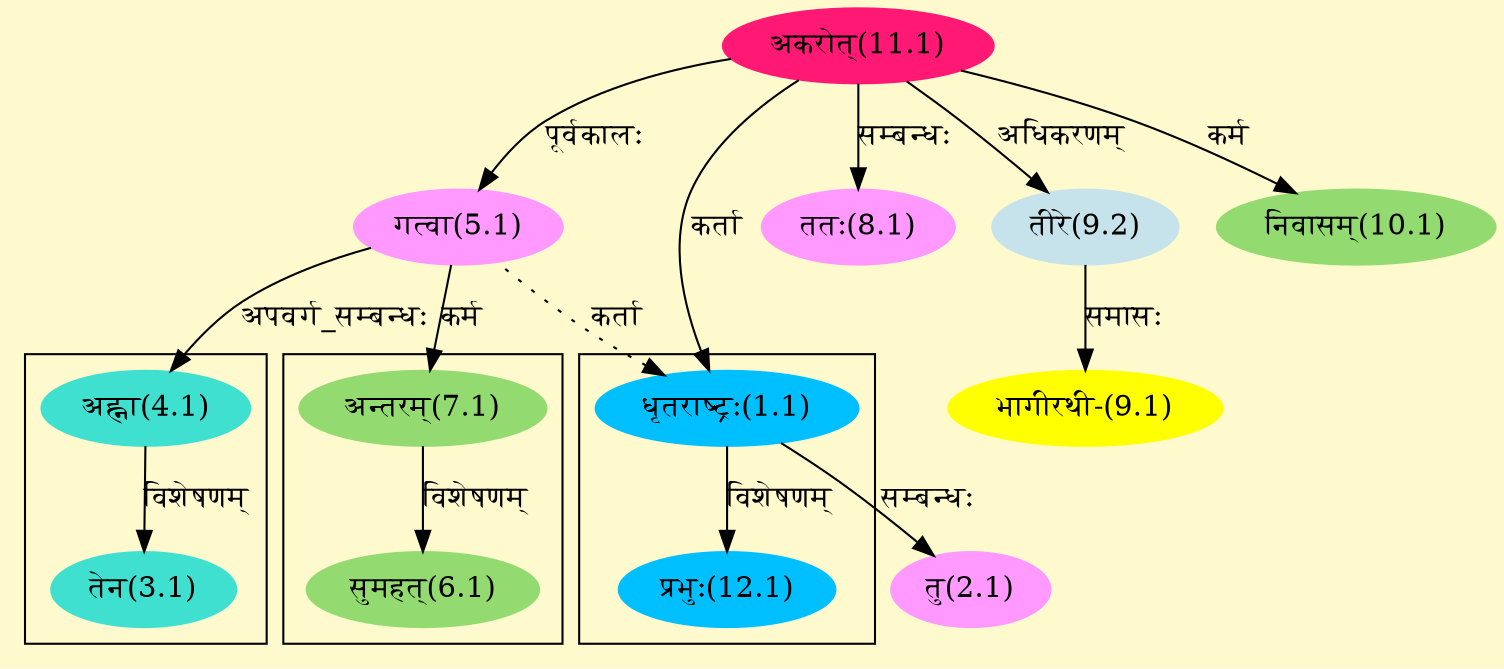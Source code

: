 digraph G{
rankdir=BT;
 compound=true;
 bgcolor="lemonchiffon1";

subgraph cluster_1{
Node3_1 [style=filled, color="#40E0D0" label = "तेन(3.1)"]
Node4_1 [style=filled, color="#40E0D0" label = "अह्ना(4.1)"]

}

subgraph cluster_2{
Node6_1 [style=filled, color="#93DB70" label = "सुमहत्(6.1)"]
Node7_1 [style=filled, color="#93DB70" label = "अन्तरम्(7.1)"]

}

subgraph cluster_3{
Node12_1 [style=filled, color="#00BFFF" label = "प्रभुः(12.1)"]
Node1_1 [style=filled, color="#00BFFF" label = "धृतराष्ट्रः(1.1)"]

}
Node1_1 [style=filled, color="#00BFFF" label = "धृतराष्ट्रः(1.1)"]
Node11_1 [style=filled, color="#FF1975" label = "अकरोत्(11.1)"]
Node5_1 [style=filled, color="#FF99FF" label = "गत्वा(5.1)"]
Node2_1 [style=filled, color="#FF99FF" label = "तु(2.1)"]
Node4_1 [style=filled, color="#40E0D0" label = "अह्ना(4.1)"]
Node7_1 [style=filled, color="#93DB70" label = "अन्तरम्(7.1)"]
Node8_1 [style=filled, color="#FF99FF" label = "ततः(8.1)"]
Node9_1 [style=filled, color="#FFFF00" label = "भागीरथी-(9.1)"]
Node9_2 [style=filled, color="#C6E2EB" label = "तीरे(9.2)"]
Node10_1 [style=filled, color="#93DB70" label = "निवासम्(10.1)"]
Node12_1 [style=filled, color="#00BFFF" label = "प्रभुः(12.1)"]
/* Start of Relations section */

Node1_1 -> Node11_1 [  label="कर्ता"  dir="back" ]
Node1_1 -> Node5_1 [ style=dotted label="कर्ता"  dir="back" ]
Node2_1 -> Node1_1 [  label="सम्बन्धः"  dir="back" ]
Node3_1 -> Node4_1 [  label="विशेषणम्"  dir="back" ]
Node4_1 -> Node5_1 [  label="अपवर्ग_सम्बन्धः"  dir="back" ]
Node5_1 -> Node11_1 [  label="पूर्वकालः"  dir="back" ]
Node6_1 -> Node7_1 [  label="विशेषणम्"  dir="back" ]
Node7_1 -> Node5_1 [  label="कर्म"  dir="back" ]
Node8_1 -> Node11_1 [  label="सम्बन्धः"  dir="back" ]
Node9_1 -> Node9_2 [  label="समासः"  dir="back" ]
Node9_2 -> Node11_1 [  label="अधिकरणम्"  dir="back" ]
Node10_1 -> Node11_1 [  label="कर्म"  dir="back" ]
Node12_1 -> Node1_1 [  label="विशेषणम्"  dir="back" ]
}

